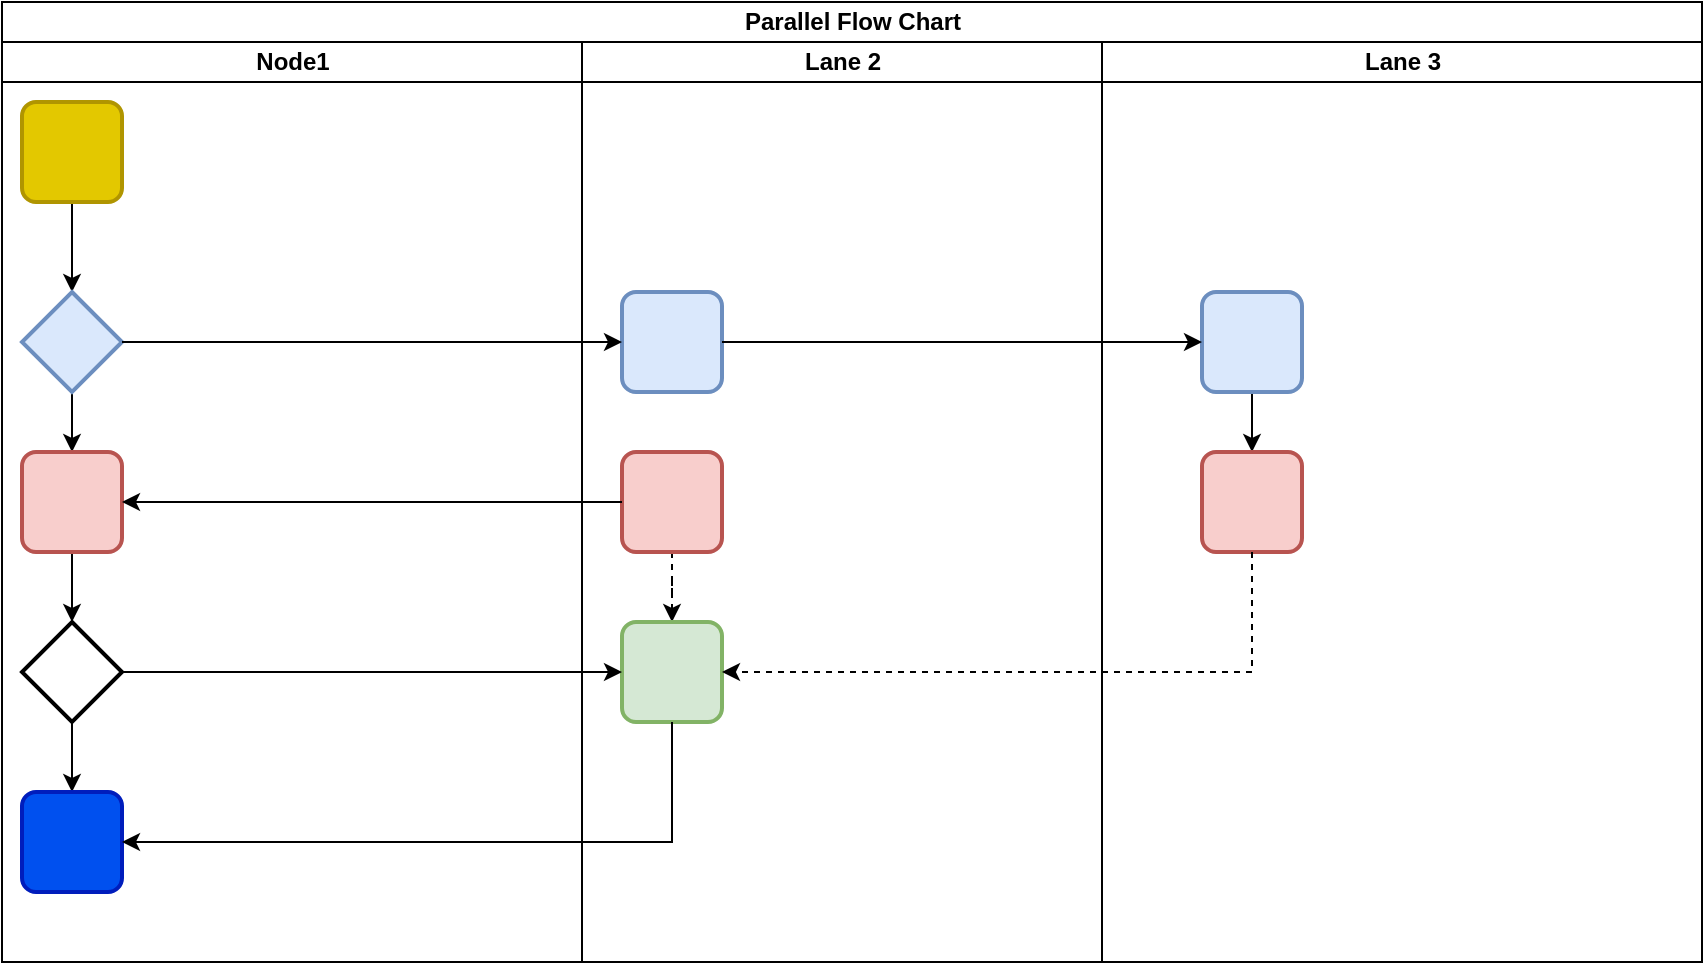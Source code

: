 <mxfile version="12.2.4" type="github" pages="1">
  <diagram id="zpa2eWWvmDya2gij5Sh4" name="Page-1">
    <mxGraphModel dx="893" dy="585" grid="1" gridSize="10" guides="1" tooltips="1" connect="1" arrows="1" fold="1" page="1" pageScale="1" pageWidth="1900" pageHeight="1100" math="0" shadow="0">
      <root>
        <mxCell id="0"/>
        <mxCell id="1" parent="0"/>
        <mxCell id="dDy9uAQY1CPQ5ocqrjUP-1" value="Parallel Flow Chart" style="swimlane;html=1;childLayout=stackLayout;resizeParent=1;resizeParentMax=0;startSize=20;" parent="1" vertex="1">
          <mxGeometry x="24" y="50" width="850" height="480" as="geometry">
            <mxRectangle x="20" y="50" width="80" height="20" as="alternateBounds"/>
          </mxGeometry>
        </mxCell>
        <mxCell id="dDy9uAQY1CPQ5ocqrjUP-2" value="Node1" style="swimlane;html=1;startSize=20;" parent="dDy9uAQY1CPQ5ocqrjUP-1" vertex="1">
          <mxGeometry y="20" width="290" height="460" as="geometry"/>
        </mxCell>
        <mxCell id="dDy9uAQY1CPQ5ocqrjUP-8" style="edgeStyle=orthogonalEdgeStyle;rounded=0;orthogonalLoop=1;jettySize=auto;html=1;exitX=0.5;exitY=1;exitDx=0;exitDy=0;" parent="dDy9uAQY1CPQ5ocqrjUP-2" source="dDy9uAQY1CPQ5ocqrjUP-5" target="dDy9uAQY1CPQ5ocqrjUP-7" edge="1">
          <mxGeometry relative="1" as="geometry"/>
        </mxCell>
        <mxCell id="dDy9uAQY1CPQ5ocqrjUP-5" value="" style="rounded=1;whiteSpace=wrap;html=1;absoluteArcSize=1;arcSize=14;strokeWidth=2;fillColor=#e3c800;strokeColor=#B09500;fontColor=#ffffff;" parent="dDy9uAQY1CPQ5ocqrjUP-2" vertex="1">
          <mxGeometry x="10" y="30" width="50" height="50" as="geometry"/>
        </mxCell>
        <mxCell id="dDy9uAQY1CPQ5ocqrjUP-21" style="edgeStyle=orthogonalEdgeStyle;rounded=0;orthogonalLoop=1;jettySize=auto;html=1;" parent="dDy9uAQY1CPQ5ocqrjUP-2" source="dDy9uAQY1CPQ5ocqrjUP-7" target="dDy9uAQY1CPQ5ocqrjUP-11" edge="1">
          <mxGeometry relative="1" as="geometry"/>
        </mxCell>
        <mxCell id="dDy9uAQY1CPQ5ocqrjUP-7" value="" style="strokeWidth=2;html=1;shape=mxgraph.flowchart.decision;whiteSpace=wrap;fillColor=#dae8fc;strokeColor=#6c8ebf;" parent="dDy9uAQY1CPQ5ocqrjUP-2" vertex="1">
          <mxGeometry x="10" y="125" width="50" height="50" as="geometry"/>
        </mxCell>
        <mxCell id="dDy9uAQY1CPQ5ocqrjUP-32" style="edgeStyle=orthogonalEdgeStyle;rounded=0;orthogonalLoop=1;jettySize=auto;html=1;" parent="dDy9uAQY1CPQ5ocqrjUP-2" source="dDy9uAQY1CPQ5ocqrjUP-14" target="dDy9uAQY1CPQ5ocqrjUP-30" edge="1">
          <mxGeometry relative="1" as="geometry"/>
        </mxCell>
        <mxCell id="dDy9uAQY1CPQ5ocqrjUP-14" value="" style="strokeWidth=2;html=1;shape=mxgraph.flowchart.decision;whiteSpace=wrap;" parent="dDy9uAQY1CPQ5ocqrjUP-2" vertex="1">
          <mxGeometry x="10" y="290" width="50" height="50" as="geometry"/>
        </mxCell>
        <mxCell id="dDy9uAQY1CPQ5ocqrjUP-22" style="edgeStyle=orthogonalEdgeStyle;rounded=0;orthogonalLoop=1;jettySize=auto;html=1;entryX=0.5;entryY=0;entryDx=0;entryDy=0;entryPerimeter=0;" parent="dDy9uAQY1CPQ5ocqrjUP-2" source="dDy9uAQY1CPQ5ocqrjUP-11" target="dDy9uAQY1CPQ5ocqrjUP-14" edge="1">
          <mxGeometry relative="1" as="geometry"/>
        </mxCell>
        <mxCell id="dDy9uAQY1CPQ5ocqrjUP-11" value="" style="rounded=1;whiteSpace=wrap;html=1;absoluteArcSize=1;arcSize=14;strokeWidth=2;fillColor=#f8cecc;strokeColor=#b85450;" parent="dDy9uAQY1CPQ5ocqrjUP-2" vertex="1">
          <mxGeometry x="10" y="205" width="50" height="50" as="geometry"/>
        </mxCell>
        <mxCell id="dDy9uAQY1CPQ5ocqrjUP-30" value="" style="rounded=1;whiteSpace=wrap;html=1;absoluteArcSize=1;arcSize=14;strokeWidth=2;fillColor=#0050ef;strokeColor=#001DBC;fontColor=#ffffff;" parent="dDy9uAQY1CPQ5ocqrjUP-2" vertex="1">
          <mxGeometry x="10" y="375" width="50" height="50" as="geometry"/>
        </mxCell>
        <mxCell id="dDy9uAQY1CPQ5ocqrjUP-3" value="Lane 2" style="swimlane;html=1;startSize=20;" parent="dDy9uAQY1CPQ5ocqrjUP-1" vertex="1">
          <mxGeometry x="290" y="20" width="260" height="460" as="geometry"/>
        </mxCell>
        <mxCell id="dDy9uAQY1CPQ5ocqrjUP-9" value="" style="rounded=1;whiteSpace=wrap;html=1;absoluteArcSize=1;arcSize=14;strokeWidth=2;fillColor=#dae8fc;strokeColor=#6c8ebf;" parent="dDy9uAQY1CPQ5ocqrjUP-3" vertex="1">
          <mxGeometry x="20" y="125" width="50" height="50" as="geometry"/>
        </mxCell>
        <mxCell id="dDy9uAQY1CPQ5ocqrjUP-40" style="edgeStyle=orthogonalEdgeStyle;rounded=0;orthogonalLoop=1;jettySize=auto;html=1;entryX=0.5;entryY=0;entryDx=0;entryDy=0;dashed=1;" parent="dDy9uAQY1CPQ5ocqrjUP-3" source="dDy9uAQY1CPQ5ocqrjUP-23" target="dDy9uAQY1CPQ5ocqrjUP-26" edge="1">
          <mxGeometry relative="1" as="geometry"/>
        </mxCell>
        <mxCell id="dDy9uAQY1CPQ5ocqrjUP-23" value="" style="rounded=1;whiteSpace=wrap;html=1;absoluteArcSize=1;arcSize=14;strokeWidth=2;fillColor=#f8cecc;strokeColor=#b85450;" parent="dDy9uAQY1CPQ5ocqrjUP-3" vertex="1">
          <mxGeometry x="20" y="205" width="50" height="50" as="geometry"/>
        </mxCell>
        <mxCell id="dDy9uAQY1CPQ5ocqrjUP-26" value="" style="rounded=1;whiteSpace=wrap;html=1;absoluteArcSize=1;arcSize=14;strokeWidth=2;fillColor=#d5e8d4;strokeColor=#82b366;" parent="dDy9uAQY1CPQ5ocqrjUP-3" vertex="1">
          <mxGeometry x="20" y="290" width="50" height="50" as="geometry"/>
        </mxCell>
        <mxCell id="dDy9uAQY1CPQ5ocqrjUP-4" value="Lane 3" style="swimlane;html=1;startSize=20;" parent="dDy9uAQY1CPQ5ocqrjUP-1" vertex="1">
          <mxGeometry x="550" y="20" width="300" height="460" as="geometry"/>
        </mxCell>
        <mxCell id="dDy9uAQY1CPQ5ocqrjUP-37" value="" style="edgeStyle=orthogonalEdgeStyle;rounded=0;orthogonalLoop=1;jettySize=auto;html=1;" parent="dDy9uAQY1CPQ5ocqrjUP-4" source="dDy9uAQY1CPQ5ocqrjUP-34" target="dDy9uAQY1CPQ5ocqrjUP-36" edge="1">
          <mxGeometry relative="1" as="geometry"/>
        </mxCell>
        <mxCell id="dDy9uAQY1CPQ5ocqrjUP-34" value="" style="rounded=1;whiteSpace=wrap;html=1;absoluteArcSize=1;arcSize=14;strokeWidth=2;fillColor=#dae8fc;strokeColor=#6c8ebf;" parent="dDy9uAQY1CPQ5ocqrjUP-4" vertex="1">
          <mxGeometry x="50" y="125" width="50" height="50" as="geometry"/>
        </mxCell>
        <mxCell id="dDy9uAQY1CPQ5ocqrjUP-36" value="" style="rounded=1;whiteSpace=wrap;html=1;absoluteArcSize=1;arcSize=14;strokeWidth=2;fillColor=#f8cecc;strokeColor=#b85450;" parent="dDy9uAQY1CPQ5ocqrjUP-4" vertex="1">
          <mxGeometry x="50" y="205" width="50" height="50" as="geometry"/>
        </mxCell>
        <mxCell id="dDy9uAQY1CPQ5ocqrjUP-10" value="" style="edgeStyle=orthogonalEdgeStyle;rounded=0;orthogonalLoop=1;jettySize=auto;html=1;" parent="dDy9uAQY1CPQ5ocqrjUP-1" source="dDy9uAQY1CPQ5ocqrjUP-7" target="dDy9uAQY1CPQ5ocqrjUP-9" edge="1">
          <mxGeometry relative="1" as="geometry"/>
        </mxCell>
        <mxCell id="dDy9uAQY1CPQ5ocqrjUP-25" style="edgeStyle=orthogonalEdgeStyle;rounded=0;orthogonalLoop=1;jettySize=auto;html=1;" parent="dDy9uAQY1CPQ5ocqrjUP-1" source="dDy9uAQY1CPQ5ocqrjUP-23" target="dDy9uAQY1CPQ5ocqrjUP-11" edge="1">
          <mxGeometry relative="1" as="geometry"/>
        </mxCell>
        <mxCell id="dDy9uAQY1CPQ5ocqrjUP-29" value="" style="edgeStyle=orthogonalEdgeStyle;rounded=0;orthogonalLoop=1;jettySize=auto;html=1;entryX=0;entryY=0.5;entryDx=0;entryDy=0;" parent="dDy9uAQY1CPQ5ocqrjUP-1" source="dDy9uAQY1CPQ5ocqrjUP-14" target="dDy9uAQY1CPQ5ocqrjUP-26" edge="1">
          <mxGeometry relative="1" as="geometry">
            <mxPoint x="140" y="335" as="targetPoint"/>
          </mxGeometry>
        </mxCell>
        <mxCell id="dDy9uAQY1CPQ5ocqrjUP-33" style="edgeStyle=orthogonalEdgeStyle;rounded=0;orthogonalLoop=1;jettySize=auto;html=1;entryX=1;entryY=0.5;entryDx=0;entryDy=0;" parent="dDy9uAQY1CPQ5ocqrjUP-1" source="dDy9uAQY1CPQ5ocqrjUP-26" target="dDy9uAQY1CPQ5ocqrjUP-30" edge="1">
          <mxGeometry relative="1" as="geometry">
            <Array as="points">
              <mxPoint x="335" y="420"/>
            </Array>
          </mxGeometry>
        </mxCell>
        <mxCell id="dDy9uAQY1CPQ5ocqrjUP-35" style="edgeStyle=orthogonalEdgeStyle;rounded=0;orthogonalLoop=1;jettySize=auto;html=1;" parent="dDy9uAQY1CPQ5ocqrjUP-1" source="dDy9uAQY1CPQ5ocqrjUP-9" target="dDy9uAQY1CPQ5ocqrjUP-34" edge="1">
          <mxGeometry relative="1" as="geometry"/>
        </mxCell>
        <mxCell id="dDy9uAQY1CPQ5ocqrjUP-39" style="edgeStyle=orthogonalEdgeStyle;rounded=0;orthogonalLoop=1;jettySize=auto;html=1;entryX=1;entryY=0.5;entryDx=0;entryDy=0;dashed=1;" parent="dDy9uAQY1CPQ5ocqrjUP-1" source="dDy9uAQY1CPQ5ocqrjUP-36" target="dDy9uAQY1CPQ5ocqrjUP-26" edge="1">
          <mxGeometry relative="1" as="geometry">
            <Array as="points">
              <mxPoint x="625" y="335"/>
            </Array>
          </mxGeometry>
        </mxCell>
      </root>
    </mxGraphModel>
  </diagram>
</mxfile>
